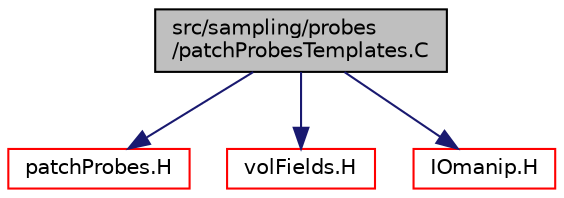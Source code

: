 digraph "src/sampling/probes/patchProbesTemplates.C"
{
  bgcolor="transparent";
  edge [fontname="Helvetica",fontsize="10",labelfontname="Helvetica",labelfontsize="10"];
  node [fontname="Helvetica",fontsize="10",shape=record];
  Node0 [label="src/sampling/probes\l/patchProbesTemplates.C",height=0.2,width=0.4,color="black", fillcolor="grey75", style="filled", fontcolor="black"];
  Node0 -> Node1 [color="midnightblue",fontsize="10",style="solid",fontname="Helvetica"];
  Node1 [label="patchProbes.H",height=0.2,width=0.4,color="red",URL="$a14945.html"];
  Node0 -> Node292 [color="midnightblue",fontsize="10",style="solid",fontname="Helvetica"];
  Node292 [label="volFields.H",height=0.2,width=0.4,color="red",URL="$a02912.html"];
  Node0 -> Node324 [color="midnightblue",fontsize="10",style="solid",fontname="Helvetica"];
  Node324 [label="IOmanip.H",height=0.2,width=0.4,color="red",URL="$a09806.html",tooltip="Istream and Ostream manipulators taking arguments. "];
}
